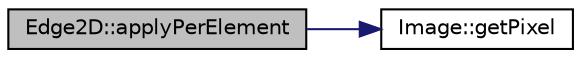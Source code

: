 digraph "Edge2D::applyPerElement"
{
 // LATEX_PDF_SIZE
  edge [fontname="Helvetica",fontsize="10",labelfontname="Helvetica",labelfontsize="10"];
  node [fontname="Helvetica",fontsize="10",shape=record];
  rankdir="LR";
  Node1 [label="Edge2D::applyPerElement",height=0.2,width=0.4,color="black", fillcolor="grey75", style="filled", fontcolor="black",tooltip=" "];
  Node1 -> Node2 [color="midnightblue",fontsize="10",style="solid",fontname="Helvetica"];
  Node2 [label="Image::getPixel",height=0.2,width=0.4,color="black", fillcolor="white", style="filled",URL="$classImage.html#a20827f1edbe739ce0332fda00e0e3039",tooltip=" "];
}
